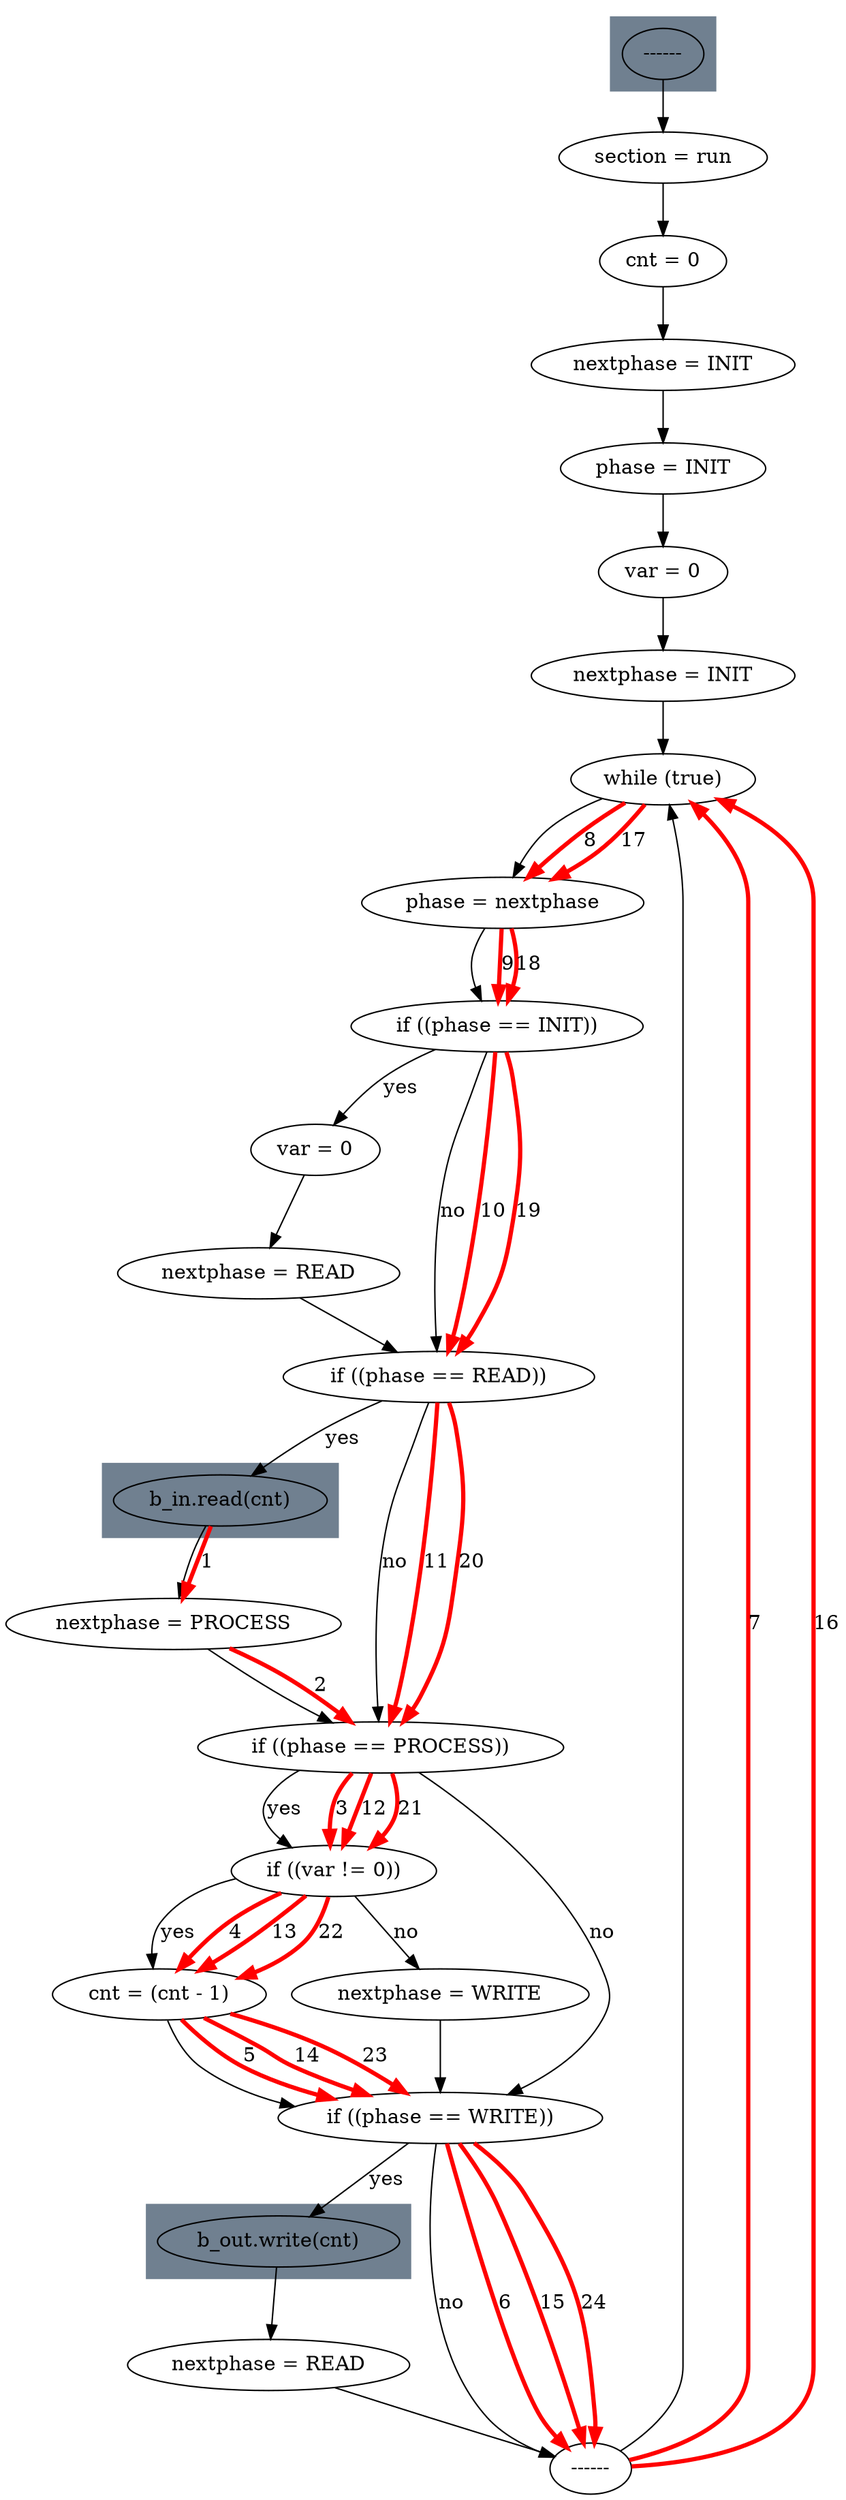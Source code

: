 digraph Spurious {  graph [rankdir=TD];  
state_0[ label = "------"];
state_1[ label = "section = run"];
state_2[ label = "cnt = 0"];
state_3[ label = "nextphase = INIT"];
state_4[ label = "phase = INIT"];
state_5[ label = "var = 0"];
state_6[ label = "nextphase = INIT"];
state_7[ label = "while (true)"];
state_8[ label = "phase = nextphase"];
state_9[ label = "if ((phase == INIT))"];
state_10[ label = "var = 0"];
state_11[ label = "nextphase = READ"];
state_12[ label = "if ((phase == READ))"];
state_13[ label = "b_in.read(cnt)"];
state_14[ label = "nextphase = PROCESS"];
state_15[ label = "if ((phase == PROCESS))"];
state_16[ label = "if ((var != 0))"];
state_17[ label = "cnt = (cnt - 1)"];
state_18[ label = "if ((phase == WRITE))"];
state_19[ label = "b_out.write(cnt)"];
state_20[ label = "nextphase = READ"];
state_21[ label = "------"];
state_22[ label = "nextphase = WRITE"];

state_0 -> state_1;
state_1 -> state_2;
state_2 -> state_3;
state_3 -> state_4;
state_4 -> state_5;
state_5 -> state_6;
state_6 -> state_7;
state_7 -> state_8;
state_8 -> state_9;
state_9 -> state_10[label = "yes"];
state_9 -> state_12[label = "no"];
state_10 -> state_11;
state_11 -> state_12;
state_12 -> state_13[label = "yes"];
state_12 -> state_15[label = "no"];
state_13 -> state_14;
state_14 -> state_15;
state_15 -> state_16[label = "yes"];
state_15 -> state_18[label = "no"];
state_16 -> state_17[label = "yes"];
state_16 -> state_22[label = "no"];
state_17 -> state_18;
state_18 -> state_19[label = "yes"];
state_18 -> state_21[label = "no"];
state_19 -> state_20;
state_20 -> state_21;
state_21 -> state_7;
state_22 -> state_18;

subgraph cluster_0 {
	style=filled; color=slategray;
	state_0;
}
subgraph cluster_1 {
	style=filled; color=slategray;
	state_13;
}
subgraph cluster_2 {
	style=filled; color=slategray;
	state_19;
}
state_13 -> state_14[label = "1", color=red, penwidth=3.0];
state_14 -> state_15[label = "2", color=red, penwidth=3.0];
state_15 -> state_16[label = "3", color=red, penwidth=3.0];
state_16 -> state_17[label = "4", color=red, penwidth=3.0];
state_17 -> state_18[label = "5", color=red, penwidth=3.0];
state_18 -> state_21[label = "6", color=red, penwidth=3.0];
state_21 -> state_7[label = "7", color=red, penwidth=3.0];
state_7 -> state_8[label = "8", color=red, penwidth=3.0];
state_8 -> state_9[label = "9", color=red, penwidth=3.0];
state_9 -> state_12[label = "10", color=red, penwidth=3.0];
state_12 -> state_15[label = "11", color=red, penwidth=3.0];
state_15 -> state_16[label = "12", color=red, penwidth=3.0];
state_16 -> state_17[label = "13", color=red, penwidth=3.0];
state_17 -> state_18[label = "14", color=red, penwidth=3.0];
state_18 -> state_21[label = "15", color=red, penwidth=3.0];
state_21 -> state_7[label = "16", color=red, penwidth=3.0];
state_7 -> state_8[label = "17", color=red, penwidth=3.0];
state_8 -> state_9[label = "18", color=red, penwidth=3.0];
state_9 -> state_12[label = "19", color=red, penwidth=3.0];
state_12 -> state_15[label = "20", color=red, penwidth=3.0];
state_15 -> state_16[label = "21", color=red, penwidth=3.0];
state_16 -> state_17[label = "22", color=red, penwidth=3.0];
state_17 -> state_18[label = "23", color=red, penwidth=3.0];
state_18 -> state_21[label = "24", color=red, penwidth=3.0];
}
